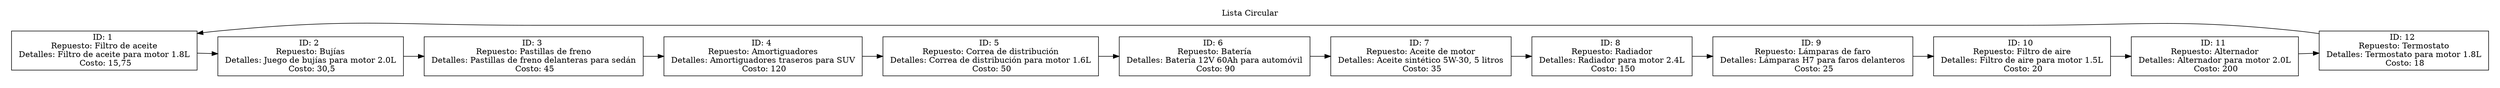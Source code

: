 digraph {
	node[shape=record];
	graph[pencolor=transparent];
	rankdir=LR;
	subgraph cluster_0{
		label = "Lista Circular";
			n0 [label = "{ID: 1 \n Repuesto: Filtro de aceite \n Detalles: Filtro de aceite para motor 1.8L \n Costo: 15,75}"];
			n1 [label = "{ID: 2 \n Repuesto: Bujías \n Detalles: Juego de bujías para motor 2.0L \n Costo: 30,5}"];
			n2 [label = "{ID: 3 \n Repuesto: Pastillas de freno \n Detalles: Pastillas de freno delanteras para sedán \n Costo: 45}"];
			n3 [label = "{ID: 4 \n Repuesto: Amortiguadores \n Detalles: Amortiguadores traseros para SUV \n Costo: 120}"];
			n4 [label = "{ID: 5 \n Repuesto: Correa de distribución \n Detalles: Correa de distribución para motor 1.6L \n Costo: 50}"];
			n5 [label = "{ID: 6 \n Repuesto: Batería \n Detalles: Batería 12V 60Ah para automóvil \n Costo: 90}"];
			n6 [label = "{ID: 7 \n Repuesto: Aceite de motor \n Detalles: Aceite sintético 5W-30, 5 litros \n Costo: 35}"];
			n7 [label = "{ID: 8 \n Repuesto: Radiador \n Detalles: Radiador para motor 2.4L \n Costo: 150}"];
			n8 [label = "{ID: 9 \n Repuesto: Lámparas de faro \n Detalles: Lámparas H7 para faros delanteros \n Costo: 25}"];
			n9 [label = "{ID: 10 \n Repuesto: Filtro de aire \n Detalles: Filtro de aire para motor 1.5L \n Costo: 20}"];
			n10 [label = "{ID: 11 \n Repuesto: Alternador \n Detalles: Alternador para motor 2.0L \n Costo: 200}"];
			n11 [label = "{ID: 12 \n Repuesto: Termostato \n Detalles: Termostato para motor 1.8L \n Costo: 18}"];
			n0 -> n1;
			n1 -> n2;
			n2 -> n3;
			n3 -> n4;
			n4 -> n5;
			n5 -> n6;
			n6 -> n7;
			n7 -> n8;
			n8 -> n9;
			n9 -> n10;
			n10 -> n11;
			n11->n0;
		}
}
